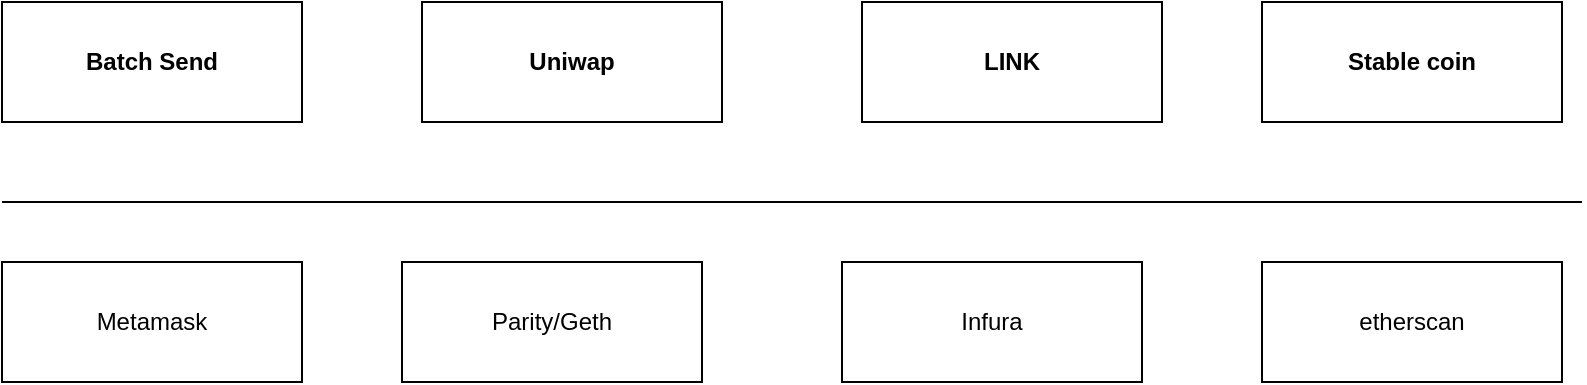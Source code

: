 <mxfile version="17.1.2" type="github">
  <diagram id="XzU88MFnE1Mp-erbCHA6" name="整体架构">
    <mxGraphModel dx="1409" dy="794" grid="1" gridSize="10" guides="1" tooltips="1" connect="1" arrows="1" fold="1" page="1" pageScale="1" pageWidth="850" pageHeight="1100" math="0" shadow="0">
      <root>
        <mxCell id="0" />
        <mxCell id="1" parent="0" />
        <object label="Batch Send" id="IMkSQCw6tzFDL6CUBRC3-1">
          <mxCell style="rounded=0;whiteSpace=wrap;html=1;fontStyle=1;fontColor=#000000;" vertex="1" parent="1">
            <mxGeometry x="40" y="70" width="150" height="60" as="geometry" />
          </mxCell>
        </object>
        <mxCell id="IMkSQCw6tzFDL6CUBRC3-2" value="Uniwap" style="rounded=0;whiteSpace=wrap;html=1;fontStyle=1" vertex="1" parent="1">
          <mxGeometry x="250" y="70" width="150" height="60" as="geometry" />
        </mxCell>
        <mxCell id="IMkSQCw6tzFDL6CUBRC3-3" value="LINK" style="rounded=0;whiteSpace=wrap;html=1;fontStyle=1" vertex="1" parent="1">
          <mxGeometry x="470" y="70" width="150" height="60" as="geometry" />
        </mxCell>
        <mxCell id="IMkSQCw6tzFDL6CUBRC3-4" value="Stable coin" style="rounded=0;whiteSpace=wrap;html=1;fontStyle=1" vertex="1" parent="1">
          <mxGeometry x="670" y="70" width="150" height="60" as="geometry" />
        </mxCell>
        <mxCell id="IMkSQCw6tzFDL6CUBRC3-5" value="" style="endArrow=none;html=1;rounded=0;fontColor=#000000;" edge="1" parent="1">
          <mxGeometry width="50" height="50" relative="1" as="geometry">
            <mxPoint x="40" y="170" as="sourcePoint" />
            <mxPoint x="830" y="170" as="targetPoint" />
          </mxGeometry>
        </mxCell>
        <mxCell id="IMkSQCw6tzFDL6CUBRC3-6" value="Metamask" style="rounded=0;whiteSpace=wrap;html=1;fontColor=#000000;" vertex="1" parent="1">
          <mxGeometry x="40" y="200" width="150" height="60" as="geometry" />
        </mxCell>
        <mxCell id="IMkSQCw6tzFDL6CUBRC3-7" value="Parity/Geth" style="rounded=0;whiteSpace=wrap;html=1;fontColor=#000000;" vertex="1" parent="1">
          <mxGeometry x="240" y="200" width="150" height="60" as="geometry" />
        </mxCell>
        <mxCell id="IMkSQCw6tzFDL6CUBRC3-10" value="etherscan" style="rounded=0;whiteSpace=wrap;html=1;fontColor=#000000;" vertex="1" parent="1">
          <mxGeometry x="670" y="200" width="150" height="60" as="geometry" />
        </mxCell>
        <mxCell id="IMkSQCw6tzFDL6CUBRC3-11" value="Infura" style="rounded=0;whiteSpace=wrap;html=1;fontColor=#000000;" vertex="1" parent="1">
          <mxGeometry x="460" y="200" width="150" height="60" as="geometry" />
        </mxCell>
      </root>
    </mxGraphModel>
  </diagram>
</mxfile>
